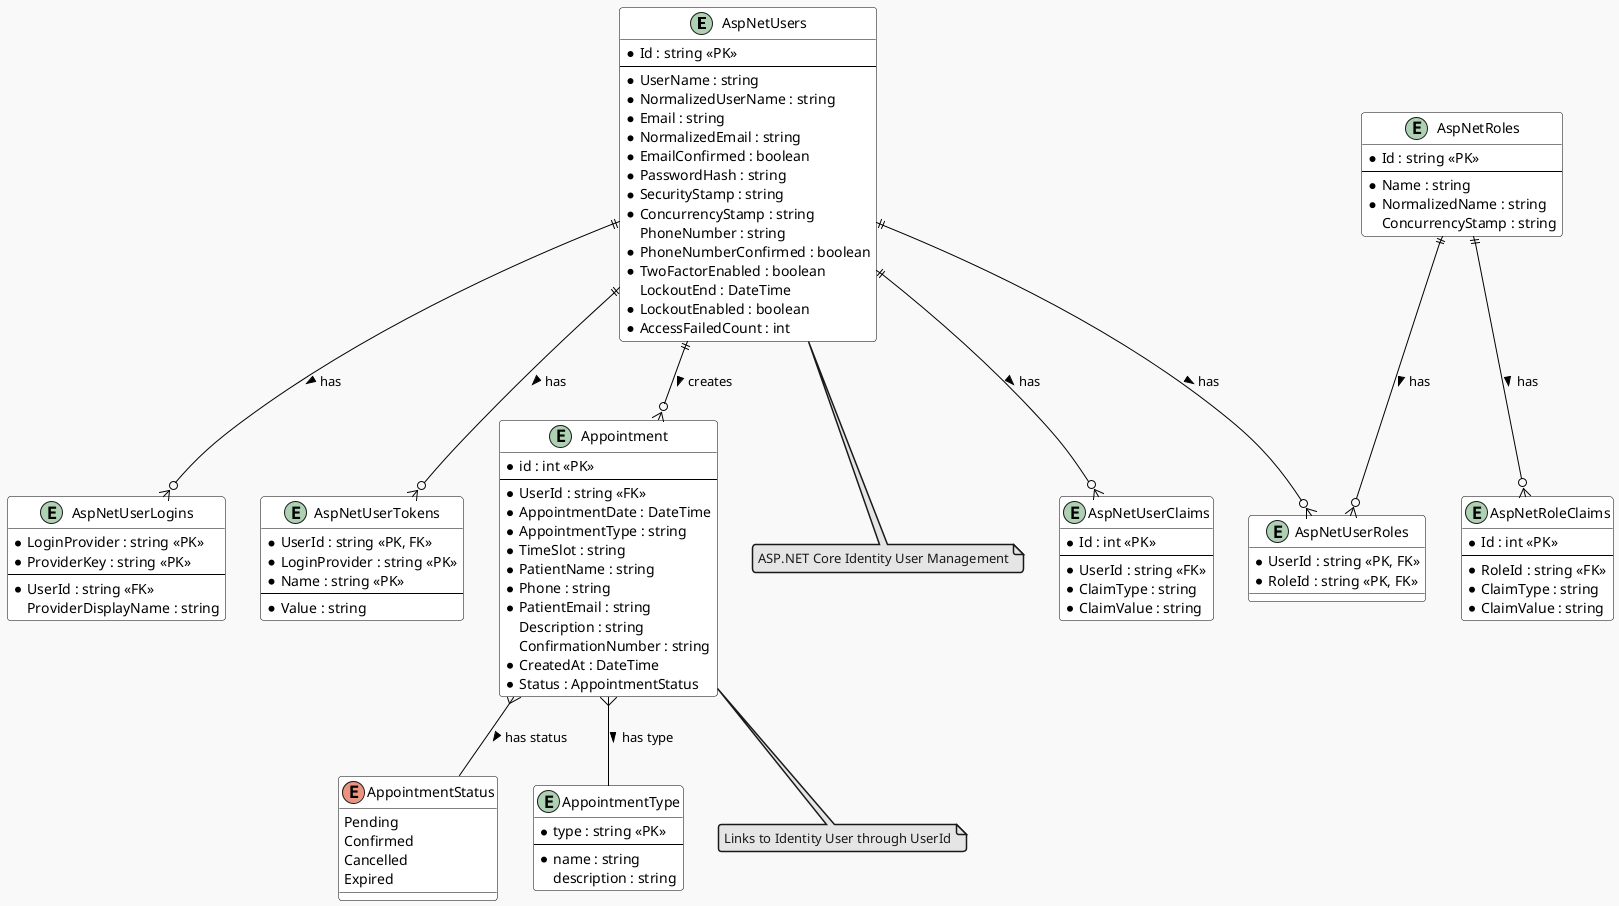 @startuml ASP.NET Core Identity and Application ER Diagram

!theme mars

' Styling
skinparam class {
    BackgroundColor White
    ArrowColor Black
    BorderColor Black
}

' ASP.NET Core Identity Entities
entity "AspNetUsers" as users {
    *Id : string <<PK>>
    --
    *UserName : string
    *NormalizedUserName : string
    *Email : string
    *NormalizedEmail : string
    *EmailConfirmed : boolean
    *PasswordHash : string
    *SecurityStamp : string
    *ConcurrencyStamp : string
    PhoneNumber : string
    *PhoneNumberConfirmed : boolean
    *TwoFactorEnabled : boolean
    LockoutEnd : DateTime
    *LockoutEnabled : boolean
    *AccessFailedCount : int
}

entity "AspNetRoles" as roles {
    *Id : string <<PK>>
    --
    *Name : string
    *NormalizedName : string
    ConcurrencyStamp : string
}

entity "AspNetUserRoles" as userRoles {
    *UserId : string <<PK, FK>>
    *RoleId : string <<PK, FK>>
}

entity "AspNetUserClaims" as userClaims {
    *Id : int <<PK>>
    --
    *UserId : string <<FK>>
    *ClaimType : string
    *ClaimValue : string
}

entity "AspNetRoleClaims" as roleClaims {
    *Id : int <<PK>>
    --
    *RoleId : string <<FK>>
    *ClaimType : string
    *ClaimValue : string
}

entity "AspNetUserLogins" as userLogins {
    *LoginProvider : string <<PK>>
    *ProviderKey : string <<PK>>
    --
    *UserId : string <<FK>>
    ProviderDisplayName : string
}

entity "AspNetUserTokens" as userTokens {
    *UserId : string <<PK, FK>>
    *LoginProvider : string <<PK>>
    *Name : string <<PK>>
    --
    *Value : string
}

' Application Entities
entity "Appointment" as appointment {
    *id : int <<PK>>
    --
    *UserId : string <<FK>>
    *AppointmentDate : DateTime
    *AppointmentType : string
    *TimeSlot : string
    *PatientName : string
    *Phone : string
    *PatientEmail : string
    Description : string
    ConfirmationNumber : string
    *CreatedAt : DateTime
    *Status : AppointmentStatus
}

enum "AppointmentStatus" as status {
    Pending
    Confirmed
    Cancelled
    Expired
}

entity "AppointmentType" as appointmentType {
    *type : string <<PK>>
    --
    *name : string
    description : string
}

' Identity Relationships
users ||--o{ userRoles : has >
roles ||--o{ userRoles : has >
users ||--o{ userClaims : has >
roles ||--o{ roleClaims : has >
users ||--o{ userLogins : has >
users ||--o{ userTokens : has >

' Application Relationships
users ||--o{ appointment : creates >
appointment }-- status : has status >
appointment }-- appointmentType : has type >

note bottom of users
  ASP.NET Core Identity User Management
end note

note bottom of appointment
  Links to Identity User through UserId
end note

@enduml 